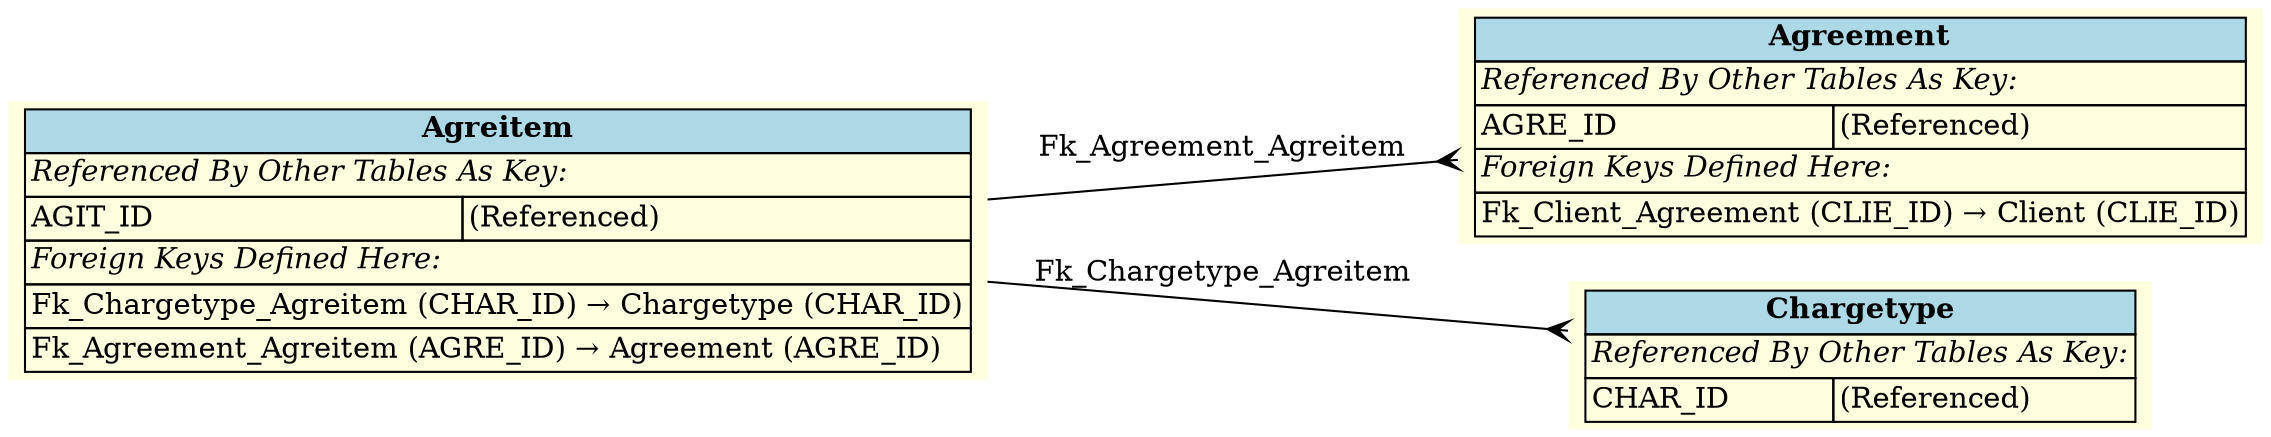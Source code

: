 digraph ERD {
  rankdir=LR;
  node [shape=plaintext, style=filled, fillcolor=lightyellow];
  edge [arrowhead=crow, arrowtail=none, dir=both, labelfontsize=10];

  "Agreitem" [
    label=<
    <TABLE BORDER="0" CELLBORDER="1" CELLSPACING="0" BGCOLOR="lightyellow">
      <TR><TD COLSPAN="2" BGCOLOR="lightblue"><B>Agreitem</B></TD></TR>
      <TR><TD COLSPAN="2" ALIGN="LEFT"><I>Referenced By Other Tables As Key:</I></TD></TR>
      <TR><TD ALIGN="LEFT">AGIT_ID</TD><TD ALIGN="LEFT">(Referenced)</TD></TR>
      <TR><TD COLSPAN="2" ALIGN="LEFT"><I>Foreign Keys Defined Here:</I></TD></TR>
      <TR><TD ALIGN="LEFT" COLSPAN="2">Fk_Chargetype_Agreitem (CHAR_ID) &rarr; Chargetype (CHAR_ID)</TD></TR>
      <TR><TD ALIGN="LEFT" COLSPAN="2">Fk_Agreement_Agreitem (AGRE_ID) &rarr; Agreement (AGRE_ID)</TD></TR>
    </TABLE>
    >
  ];

  "Agreement" [
    label=<
    <TABLE BORDER="0" CELLBORDER="1" CELLSPACING="0" BGCOLOR="lightyellow">
      <TR><TD COLSPAN="2" BGCOLOR="lightblue"><B>Agreement</B></TD></TR>
      <TR><TD COLSPAN="2" ALIGN="LEFT"><I>Referenced By Other Tables As Key:</I></TD></TR>
      <TR><TD ALIGN="LEFT">AGRE_ID</TD><TD ALIGN="LEFT">(Referenced)</TD></TR>
      <TR><TD COLSPAN="2" ALIGN="LEFT"><I>Foreign Keys Defined Here:</I></TD></TR>
      <TR><TD ALIGN="LEFT" COLSPAN="2">Fk_Client_Agreement (CLIE_ID) &rarr; Client (CLIE_ID)</TD></TR>
    </TABLE>
    >
  ];

  "Chargetype" [
    label=<
    <TABLE BORDER="0" CELLBORDER="1" CELLSPACING="0" BGCOLOR="lightyellow">
      <TR><TD COLSPAN="2" BGCOLOR="lightblue"><B>Chargetype</B></TD></TR>
      <TR><TD COLSPAN="2" ALIGN="LEFT"><I>Referenced By Other Tables As Key:</I></TD></TR>
      <TR><TD ALIGN="LEFT">CHAR_ID</TD><TD ALIGN="LEFT">(Referenced)</TD></TR>
    </TABLE>
    >
  ];

  "Agreitem" -> "Agreement" [label=" Fk_Agreement_Agreitem "];
  "Agreitem" -> "Chargetype" [label=" Fk_Chargetype_Agreitem "];
}
